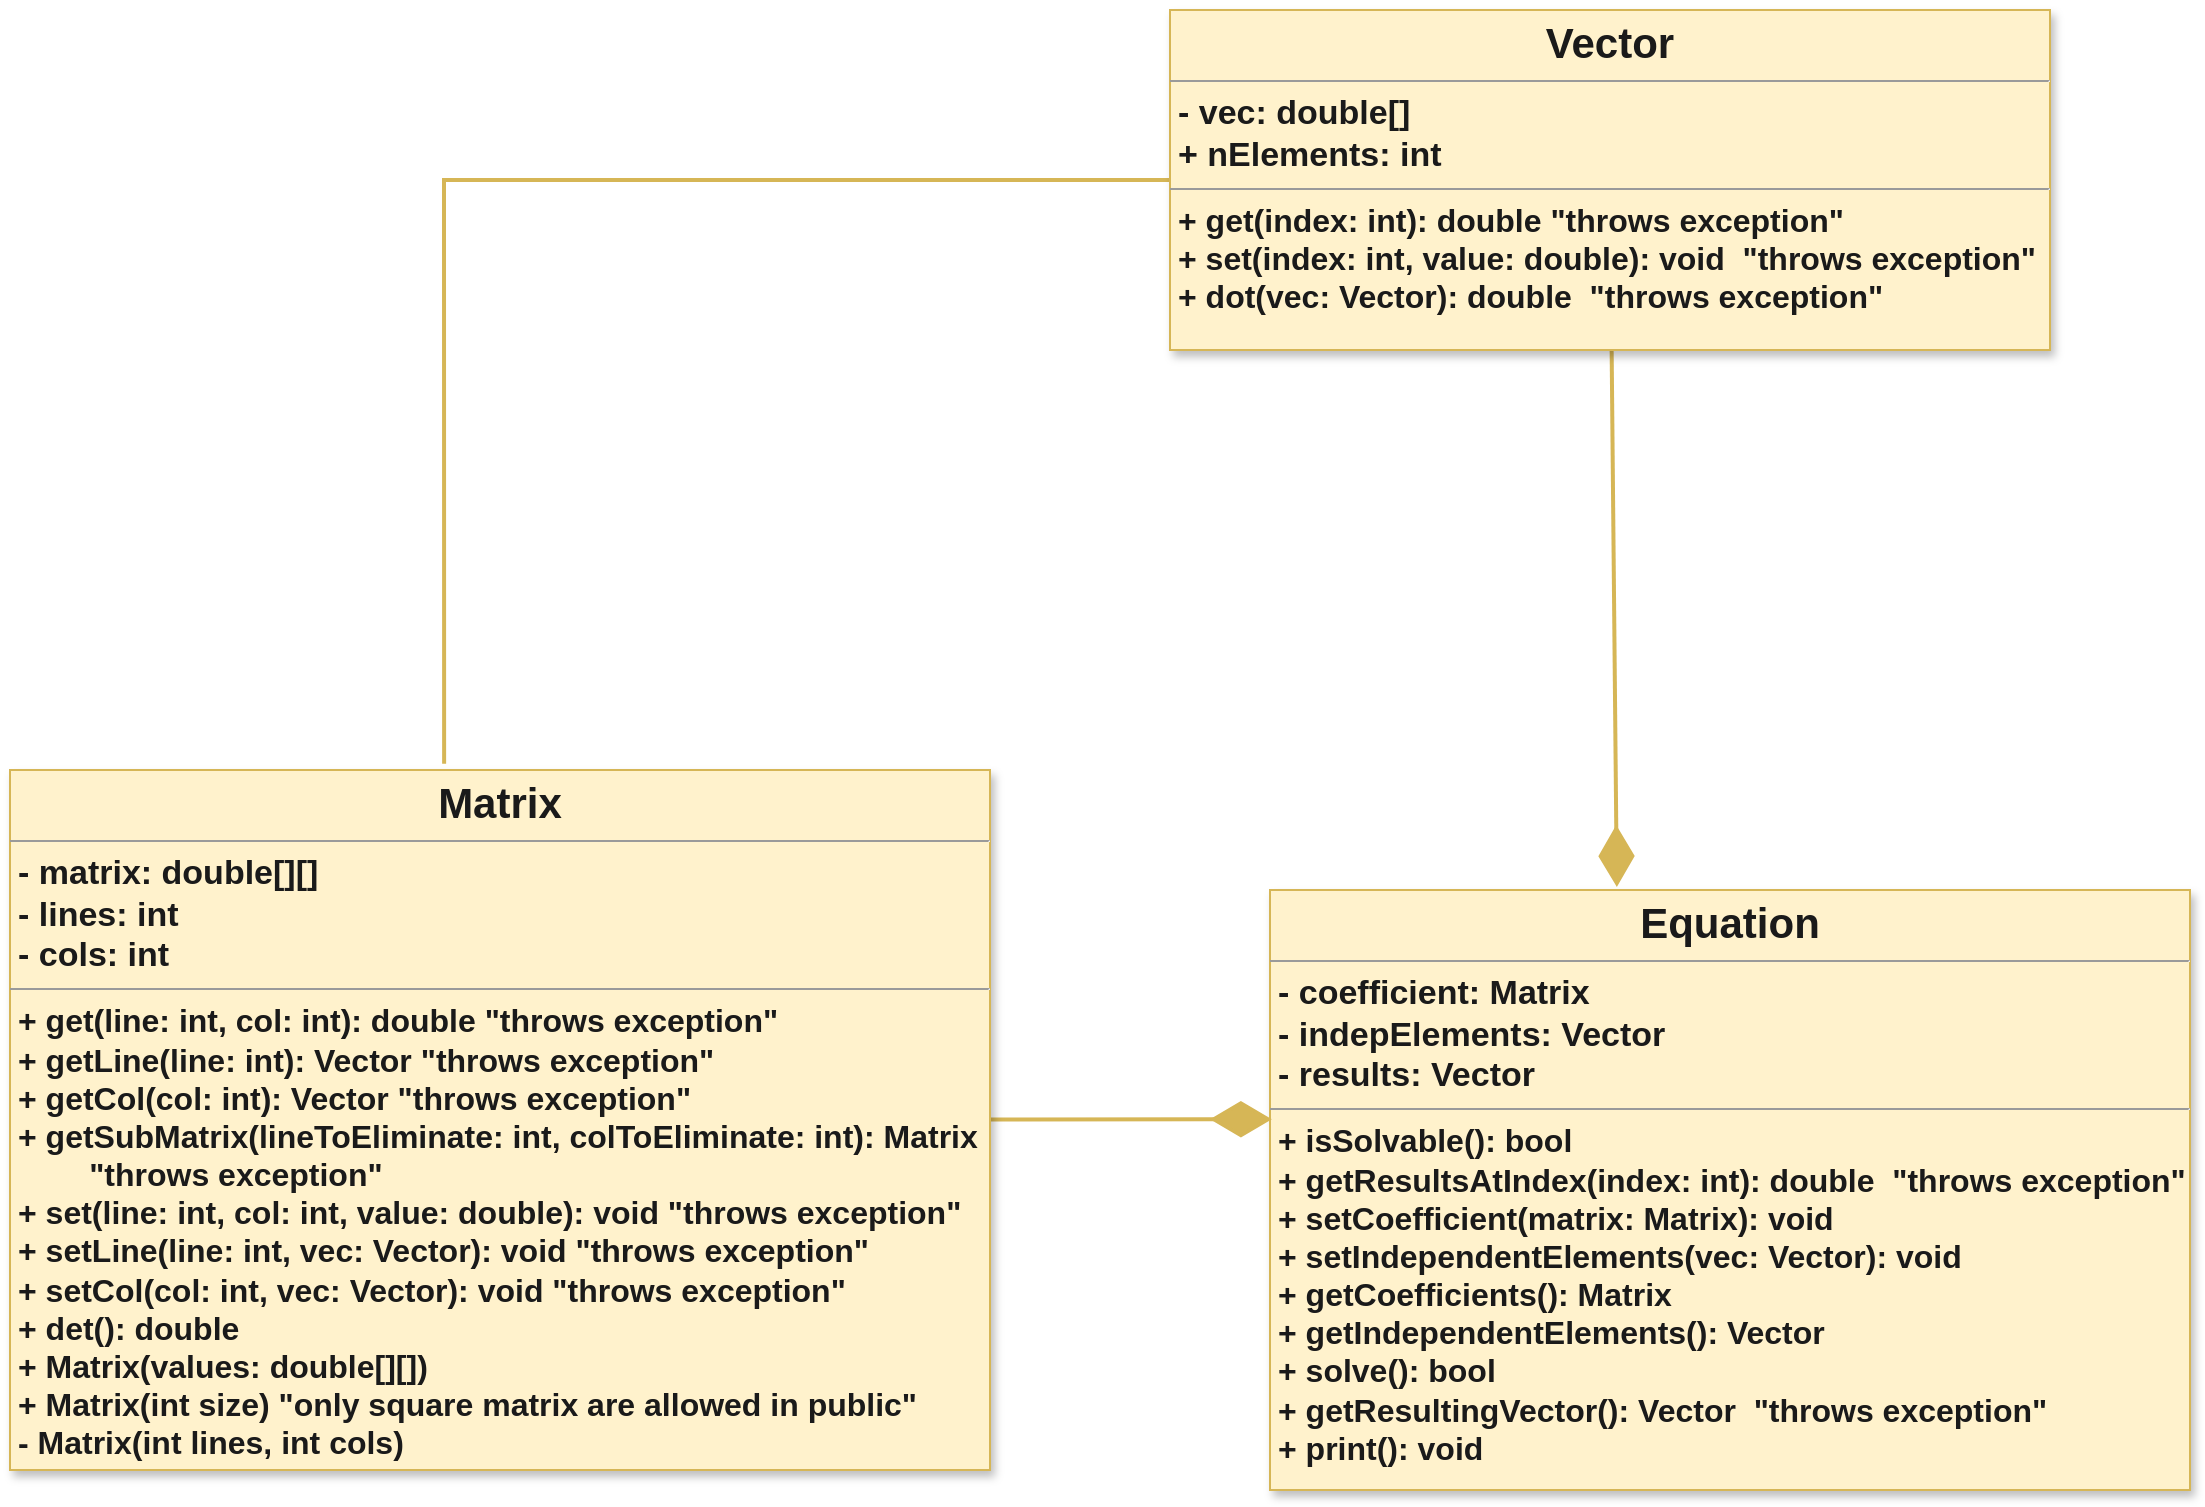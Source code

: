 <mxfile>
    <diagram id="9jA-nTwY3zNywtV1iH90" name="Página-1">
        <mxGraphModel dx="2388" dy="1663" grid="1" gridSize="10" guides="1" tooltips="1" connect="1" arrows="1" fold="1" page="1" pageScale="1" pageWidth="1654" pageHeight="1169" background="none" math="0" shadow="0">
            <root>
                <mxCell id="0"/>
                <mxCell id="1" parent="0"/>
                <mxCell id="2" value="&lt;p style=&quot;text-align: center ; margin: 4px 0px 0px&quot;&gt;&lt;b&gt;&lt;font style=&quot;font-size: 21px&quot;&gt;Equation&lt;/font&gt;&lt;/b&gt;&lt;/p&gt;&lt;hr size=&quot;1&quot;&gt;&lt;p style=&quot;margin: 0px 0px 0px 4px ; font-size: 17px&quot;&gt;&lt;font style=&quot;font-size: 17px&quot;&gt;&lt;b&gt;- coefficient: Matrix&lt;/b&gt;&lt;/font&gt;&lt;/p&gt;&lt;p style=&quot;margin: 0px 0px 0px 4px ; font-size: 17px&quot;&gt;&lt;font style=&quot;font-size: 17px&quot;&gt;&lt;b&gt;- indepElements: Vector&lt;/b&gt;&lt;/font&gt;&lt;/p&gt;&lt;p style=&quot;margin: 0px 0px 0px 4px ; font-size: 17px&quot;&gt;&lt;font style=&quot;font-size: 17px&quot;&gt;&lt;b&gt;- results: Vector&lt;/b&gt;&lt;/font&gt;&lt;/p&gt;&lt;hr size=&quot;1&quot;&gt;&lt;p style=&quot;margin: 0px ; margin-left: 4px&quot;&gt;&lt;font size=&quot;3&quot;&gt;&lt;b&gt;+ isSolvable(): bool&lt;/b&gt;&lt;/font&gt;&lt;/p&gt;&lt;p style=&quot;margin: 0px ; margin-left: 4px&quot;&gt;&lt;font size=&quot;3&quot;&gt;&lt;b&gt;+ getResultsAtIndex(index: int): double&amp;nbsp; &quot;throws exception&quot;&lt;/b&gt;&lt;/font&gt;&lt;/p&gt;&lt;p style=&quot;margin: 0px ; margin-left: 4px&quot;&gt;&lt;font size=&quot;3&quot;&gt;&lt;b&gt;+ setCoefficient(matrix: Matrix): void&lt;/b&gt;&lt;/font&gt;&lt;/p&gt;&lt;p style=&quot;margin: 0px ; margin-left: 4px&quot;&gt;&lt;font size=&quot;3&quot;&gt;&lt;b&gt;+ setIndependentElements(vec: Vector): void&lt;/b&gt;&lt;/font&gt;&lt;/p&gt;&lt;p style=&quot;margin: 0px ; margin-left: 4px&quot;&gt;&lt;font size=&quot;3&quot;&gt;&lt;b&gt;+ getCoefficients(): Matrix&lt;/b&gt;&lt;/font&gt;&lt;/p&gt;&lt;p style=&quot;margin: 0px ; margin-left: 4px&quot;&gt;&lt;font size=&quot;3&quot;&gt;&lt;b&gt;+ getIndependentElements(): Vector&lt;/b&gt;&lt;/font&gt;&lt;/p&gt;&lt;p style=&quot;margin: 0px ; margin-left: 4px&quot;&gt;&lt;font size=&quot;3&quot;&gt;&lt;b&gt;+ solve(): bool&lt;/b&gt;&lt;/font&gt;&lt;/p&gt;&lt;p style=&quot;margin: 0px ; margin-left: 4px&quot;&gt;&lt;font size=&quot;3&quot;&gt;&lt;b&gt;+ getResultingVector(): Vector&amp;nbsp; &quot;throws exception&quot;&lt;/b&gt;&lt;/font&gt;&lt;/p&gt;&lt;p style=&quot;margin: 0px ; margin-left: 4px&quot;&gt;&lt;font size=&quot;3&quot;&gt;&lt;b&gt;+ print(): void&lt;/b&gt;&lt;/font&gt;&lt;/p&gt;" style="verticalAlign=top;align=left;overflow=fill;fontSize=12;fontFamily=Helvetica;html=1;gradientDirection=west;rounded=0;glass=0;shadow=1;strokeWidth=1;fillColor=#fff2cc;strokeColor=#d6b656;fontColor=#1A1A1A;" parent="1" vertex="1">
                    <mxGeometry x="-740" y="-530" width="460" height="300" as="geometry"/>
                </mxCell>
                <mxCell id="6" style="edgeStyle=none;html=1;entryX=0.002;entryY=0.382;entryDx=0;entryDy=0;entryPerimeter=0;fontSize=21;fontColor=#1A1A1A;endArrow=diamondThin;endFill=1;endSize=25;strokeWidth=2;fillColor=#fff2cc;strokeColor=#d6b656;rounded=0;" parent="1" source="3" target="2" edge="1">
                    <mxGeometry relative="1" as="geometry"/>
                </mxCell>
                <mxCell id="3" value="&lt;p style=&quot;text-align: center ; margin: 4px 0px 0px&quot;&gt;&lt;b&gt;&lt;font style=&quot;font-size: 21px&quot;&gt;Matrix&lt;/font&gt;&lt;/b&gt;&lt;/p&gt;&lt;hr size=&quot;1&quot;&gt;&lt;p style=&quot;margin: 0px 0px 0px 4px ; font-size: 17px&quot;&gt;&lt;b&gt;- matrix: double[][]&lt;/b&gt;&lt;/p&gt;&lt;p style=&quot;margin: 0px 0px 0px 4px ; font-size: 17px&quot;&gt;&lt;b&gt;- lines: int&lt;/b&gt;&lt;br&gt;&lt;/p&gt;&lt;p style=&quot;margin: 0px 0px 0px 4px ; font-size: 17px&quot;&gt;&lt;b&gt;- cols: int&lt;/b&gt;&lt;/p&gt;&lt;hr size=&quot;1&quot;&gt;&lt;p style=&quot;margin: 0px ; margin-left: 4px&quot;&gt;&lt;font size=&quot;3&quot;&gt;&lt;b&gt;+ get(line: int, col: int): double &quot;throws exception&quot;&lt;/b&gt;&lt;/font&gt;&lt;/p&gt;&lt;p style=&quot;margin: 0px ; margin-left: 4px&quot;&gt;&lt;font size=&quot;3&quot;&gt;&lt;b&gt;+ getLine(line: int): Vector &quot;throws exception&quot;&lt;/b&gt;&lt;/font&gt;&lt;/p&gt;&lt;p style=&quot;margin: 0px ; margin-left: 4px&quot;&gt;&lt;font size=&quot;3&quot;&gt;&lt;b&gt;+ getCol(col: int): Vector &quot;throws exception&quot;&lt;/b&gt;&lt;/font&gt;&lt;/p&gt;&lt;p style=&quot;margin: 0px ; margin-left: 4px&quot;&gt;&lt;font size=&quot;3&quot;&gt;&lt;b&gt;+ getSubMatrix(lineToEliminate: int, colToEliminate: int): Matrix&lt;/b&gt;&lt;/font&gt;&lt;/p&gt;&lt;p style=&quot;margin: 0px ; margin-left: 4px&quot;&gt;&lt;font size=&quot;3&quot;&gt;&lt;b&gt;&lt;span style=&quot;white-space: pre&quot;&gt;&#9;&lt;/span&gt;&quot;throws exception&quot;&lt;br&gt;&lt;/b&gt;&lt;/font&gt;&lt;/p&gt;&lt;p style=&quot;margin: 0px ; margin-left: 4px&quot;&gt;&lt;font size=&quot;3&quot;&gt;&lt;b&gt;+ set(line: int, col: int, value: double): void &quot;throws exception&quot;&lt;/b&gt;&lt;/font&gt;&lt;/p&gt;&lt;p style=&quot;margin: 0px ; margin-left: 4px&quot;&gt;&lt;font size=&quot;3&quot;&gt;&lt;b&gt;+ setLine(line: int, vec: Vector): void &quot;throws exception&quot;&lt;/b&gt;&lt;/font&gt;&lt;/p&gt;&lt;p style=&quot;margin: 0px ; margin-left: 4px&quot;&gt;&lt;font size=&quot;3&quot;&gt;&lt;b&gt;+ setCol(col: int, vec: Vector): void &quot;throws exception&quot;&lt;/b&gt;&lt;/font&gt;&lt;/p&gt;&lt;p style=&quot;margin: 0px ; margin-left: 4px&quot;&gt;&lt;font size=&quot;3&quot;&gt;&lt;b&gt;+ det(): double&lt;/b&gt;&lt;/font&gt;&lt;/p&gt;&lt;p style=&quot;margin: 0px ; margin-left: 4px&quot;&gt;&lt;font size=&quot;3&quot;&gt;&lt;b&gt;+ Matrix(values: double[][])&lt;/b&gt;&lt;/font&gt;&lt;/p&gt;&lt;p style=&quot;margin: 0px ; margin-left: 4px&quot;&gt;&lt;font size=&quot;3&quot;&gt;&lt;b&gt;+ Matrix(int size) &quot;only square matrix are allowed in public&quot;&lt;/b&gt;&lt;/font&gt;&lt;/p&gt;&lt;p style=&quot;margin: 0px ; margin-left: 4px&quot;&gt;&lt;font size=&quot;3&quot;&gt;&lt;b&gt;- Matrix(int lines, int cols)&lt;/b&gt;&lt;/font&gt;&lt;/p&gt;" style="verticalAlign=top;align=left;overflow=fill;fontSize=12;fontFamily=Helvetica;html=1;gradientDirection=west;rounded=0;glass=0;shadow=1;strokeWidth=1;fillColor=#fff2cc;strokeColor=#d6b656;fontColor=#1A1A1A;" parent="1" vertex="1">
                    <mxGeometry x="-1370" y="-590" width="490" height="350" as="geometry"/>
                </mxCell>
                <mxCell id="5" style="edgeStyle=none;html=1;entryX=0.377;entryY=-0.005;entryDx=0;entryDy=0;fontSize=21;fontColor=#1A1A1A;endArrow=diamondThin;endFill=1;endSize=25;entryPerimeter=0;strokeWidth=2;fillColor=#fff2cc;strokeColor=#d6b656;rounded=0;" parent="1" source="4" target="2" edge="1">
                    <mxGeometry relative="1" as="geometry"/>
                </mxCell>
                <mxCell id="7" style="edgeStyle=none;html=1;entryX=0.443;entryY=-0.009;entryDx=0;entryDy=0;entryPerimeter=0;fontSize=21;fontColor=#1A1A1A;endArrow=none;endFill=0;endSize=25;strokeWidth=2;fillColor=#fff2cc;strokeColor=#d6b656;rounded=0;" parent="1" source="4" target="3" edge="1">
                    <mxGeometry relative="1" as="geometry">
                        <Array as="points">
                            <mxPoint x="-1153" y="-885"/>
                        </Array>
                    </mxGeometry>
                </mxCell>
                <mxCell id="4" value="&lt;p style=&quot;text-align: center ; margin: 4px 0px 0px&quot;&gt;&lt;b&gt;&lt;font style=&quot;font-size: 21px&quot;&gt;Vector&lt;/font&gt;&lt;/b&gt;&lt;/p&gt;&lt;hr size=&quot;1&quot;&gt;&lt;p style=&quot;margin: 0px 0px 0px 4px ; font-size: 17px&quot;&gt;&lt;font style=&quot;font-size: 17px&quot;&gt;&lt;b&gt;- vec: double[]&lt;/b&gt;&lt;/font&gt;&lt;/p&gt;&lt;p style=&quot;margin: 0px 0px 0px 4px ; font-size: 17px&quot;&gt;&lt;b&gt;+ nElements: int&lt;/b&gt;&lt;/p&gt;&lt;hr size=&quot;1&quot;&gt;&lt;p style=&quot;margin: 0px ; margin-left: 4px&quot;&gt;&lt;font size=&quot;3&quot;&gt;&lt;b&gt;+ get(index: int): double &quot;throws exception&quot;&amp;nbsp;&lt;/b&gt;&lt;/font&gt;&lt;/p&gt;&lt;p style=&quot;margin: 0px ; margin-left: 4px&quot;&gt;&lt;font size=&quot;3&quot;&gt;&lt;b&gt;+ set(index: int, value: double): void&amp;nbsp; &quot;throws exception&quot;&lt;/b&gt;&lt;/font&gt;&lt;/p&gt;&lt;p style=&quot;margin: 0px ; margin-left: 4px&quot;&gt;&lt;font size=&quot;3&quot;&gt;&lt;b&gt;+ dot(vec: Vector): double&amp;nbsp; &quot;throws exception&quot;&lt;/b&gt;&lt;/font&gt;&lt;/p&gt;" style="verticalAlign=top;align=left;overflow=fill;fontSize=12;fontFamily=Helvetica;html=1;gradientDirection=west;rounded=0;glass=0;shadow=1;strokeWidth=1;fillColor=#fff2cc;strokeColor=#d6b656;fontColor=#1A1A1A;" parent="1" vertex="1">
                    <mxGeometry x="-790" y="-970" width="440" height="170" as="geometry"/>
                </mxCell>
            </root>
        </mxGraphModel>
    </diagram>
</mxfile>
